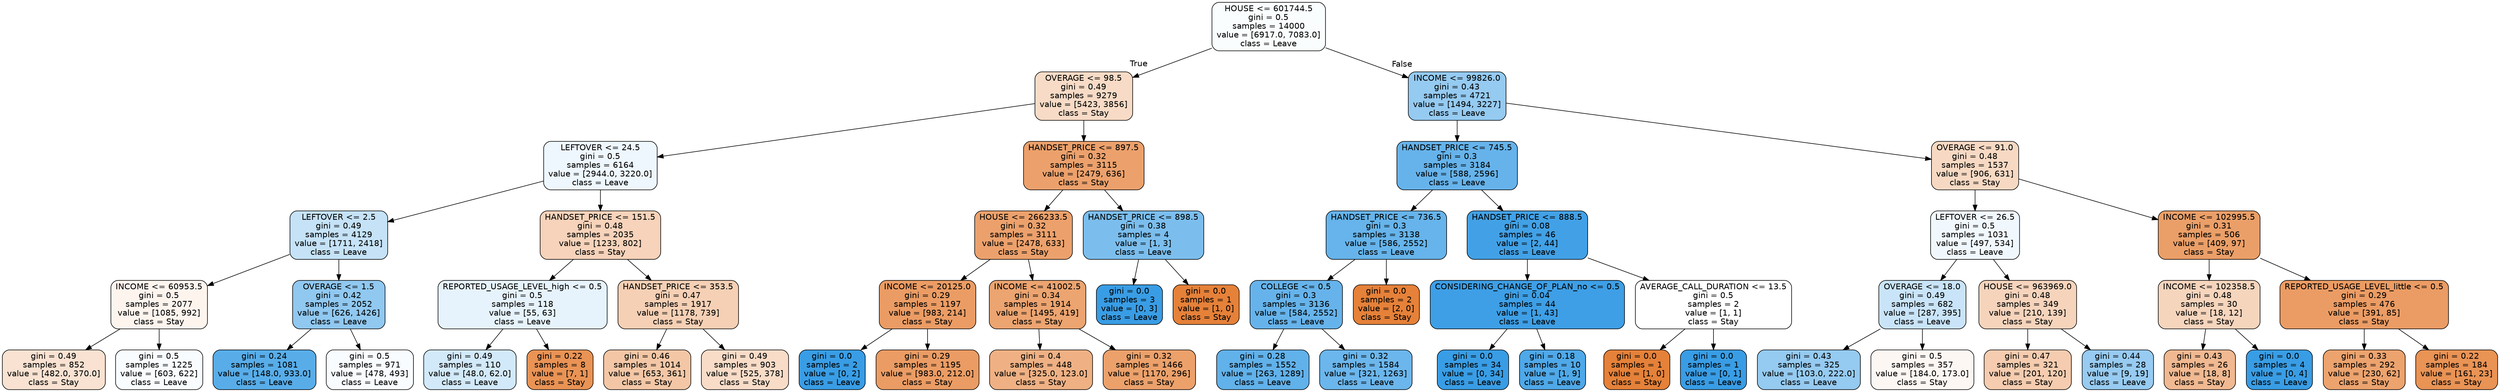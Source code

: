 digraph Tree {
node [shape=box, style="filled, rounded", color="black", fontname="helvetica"] ;
edge [fontname="helvetica"] ;
0 [label="HOUSE <= 601744.5\ngini = 0.5\nsamples = 14000\nvalue = [6917.0, 7083.0]\nclass = Leave", fillcolor="#fafdfe"] ;
1 [label="OVERAGE <= 98.5\ngini = 0.49\nsamples = 9279\nvalue = [5423, 3856]\nclass = Stay", fillcolor="#f7dbc6"] ;
0 -> 1 [labeldistance=2.5, labelangle=45, headlabel="True"] ;
2 [label="LEFTOVER <= 24.5\ngini = 0.5\nsamples = 6164\nvalue = [2944.0, 3220.0]\nclass = Leave", fillcolor="#eef7fd"] ;
1 -> 2 ;
3 [label="LEFTOVER <= 2.5\ngini = 0.49\nsamples = 4129\nvalue = [1711, 2418]\nclass = Leave", fillcolor="#c5e2f7"] ;
2 -> 3 ;
4 [label="INCOME <= 60953.5\ngini = 0.5\nsamples = 2077\nvalue = [1085, 992]\nclass = Stay", fillcolor="#fdf4ee"] ;
3 -> 4 ;
5 [label="gini = 0.49\nsamples = 852\nvalue = [482.0, 370.0]\nclass = Stay", fillcolor="#f9e2d1"] ;
4 -> 5 ;
6 [label="gini = 0.5\nsamples = 1225\nvalue = [603, 622]\nclass = Leave", fillcolor="#f9fcfe"] ;
4 -> 6 ;
7 [label="OVERAGE <= 1.5\ngini = 0.42\nsamples = 2052\nvalue = [626, 1426]\nclass = Leave", fillcolor="#90c8f0"] ;
3 -> 7 ;
8 [label="gini = 0.24\nsamples = 1081\nvalue = [148.0, 933.0]\nclass = Leave", fillcolor="#58ade9"] ;
7 -> 8 ;
9 [label="gini = 0.5\nsamples = 971\nvalue = [478, 493]\nclass = Leave", fillcolor="#f9fcfe"] ;
7 -> 9 ;
10 [label="HANDSET_PRICE <= 151.5\ngini = 0.48\nsamples = 2035\nvalue = [1233, 802]\nclass = Stay", fillcolor="#f6d3ba"] ;
2 -> 10 ;
11 [label="REPORTED_USAGE_LEVEL_high <= 0.5\ngini = 0.5\nsamples = 118\nvalue = [55, 63]\nclass = Leave", fillcolor="#e6f3fc"] ;
10 -> 11 ;
12 [label="gini = 0.49\nsamples = 110\nvalue = [48.0, 62.0]\nclass = Leave", fillcolor="#d2e9f9"] ;
11 -> 12 ;
13 [label="gini = 0.22\nsamples = 8\nvalue = [7, 1]\nclass = Stay", fillcolor="#e99355"] ;
11 -> 13 ;
14 [label="HANDSET_PRICE <= 353.5\ngini = 0.47\nsamples = 1917\nvalue = [1178, 739]\nclass = Stay", fillcolor="#f5d0b5"] ;
10 -> 14 ;
15 [label="gini = 0.46\nsamples = 1014\nvalue = [653, 361]\nclass = Stay", fillcolor="#f3c7a6"] ;
14 -> 15 ;
16 [label="gini = 0.49\nsamples = 903\nvalue = [525, 378]\nclass = Stay", fillcolor="#f8dcc8"] ;
14 -> 16 ;
17 [label="HANDSET_PRICE <= 897.5\ngini = 0.32\nsamples = 3115\nvalue = [2479, 636]\nclass = Stay", fillcolor="#eca16c"] ;
1 -> 17 ;
18 [label="HOUSE <= 266233.5\ngini = 0.32\nsamples = 3111\nvalue = [2478, 633]\nclass = Stay", fillcolor="#eca16c"] ;
17 -> 18 ;
19 [label="INCOME <= 20125.0\ngini = 0.29\nsamples = 1197\nvalue = [983, 214]\nclass = Stay", fillcolor="#eb9c64"] ;
18 -> 19 ;
20 [label="gini = 0.0\nsamples = 2\nvalue = [0, 2]\nclass = Leave", fillcolor="#399de5"] ;
19 -> 20 ;
21 [label="gini = 0.29\nsamples = 1195\nvalue = [983.0, 212.0]\nclass = Stay", fillcolor="#eb9c64"] ;
19 -> 21 ;
22 [label="INCOME <= 41002.5\ngini = 0.34\nsamples = 1914\nvalue = [1495, 419]\nclass = Stay", fillcolor="#eca470"] ;
18 -> 22 ;
23 [label="gini = 0.4\nsamples = 448\nvalue = [325.0, 123.0]\nclass = Stay", fillcolor="#efb184"] ;
22 -> 23 ;
24 [label="gini = 0.32\nsamples = 1466\nvalue = [1170, 296]\nclass = Stay", fillcolor="#eca16b"] ;
22 -> 24 ;
25 [label="HANDSET_PRICE <= 898.5\ngini = 0.38\nsamples = 4\nvalue = [1, 3]\nclass = Leave", fillcolor="#7bbeee"] ;
17 -> 25 ;
26 [label="gini = 0.0\nsamples = 3\nvalue = [0, 3]\nclass = Leave", fillcolor="#399de5"] ;
25 -> 26 ;
27 [label="gini = 0.0\nsamples = 1\nvalue = [1, 0]\nclass = Stay", fillcolor="#e58139"] ;
25 -> 27 ;
28 [label="INCOME <= 99826.0\ngini = 0.43\nsamples = 4721\nvalue = [1494, 3227]\nclass = Leave", fillcolor="#95caf1"] ;
0 -> 28 [labeldistance=2.5, labelangle=-45, headlabel="False"] ;
29 [label="HANDSET_PRICE <= 745.5\ngini = 0.3\nsamples = 3184\nvalue = [588, 2596]\nclass = Leave", fillcolor="#66b3eb"] ;
28 -> 29 ;
30 [label="HANDSET_PRICE <= 736.5\ngini = 0.3\nsamples = 3138\nvalue = [586, 2552]\nclass = Leave", fillcolor="#66b4eb"] ;
29 -> 30 ;
31 [label="COLLEGE <= 0.5\ngini = 0.3\nsamples = 3136\nvalue = [584, 2552]\nclass = Leave", fillcolor="#66b3eb"] ;
30 -> 31 ;
32 [label="gini = 0.28\nsamples = 1552\nvalue = [263, 1289]\nclass = Leave", fillcolor="#61b1ea"] ;
31 -> 32 ;
33 [label="gini = 0.32\nsamples = 1584\nvalue = [321, 1263]\nclass = Leave", fillcolor="#6bb6ec"] ;
31 -> 33 ;
34 [label="gini = 0.0\nsamples = 2\nvalue = [2, 0]\nclass = Stay", fillcolor="#e58139"] ;
30 -> 34 ;
35 [label="HANDSET_PRICE <= 888.5\ngini = 0.08\nsamples = 46\nvalue = [2, 44]\nclass = Leave", fillcolor="#42a1e6"] ;
29 -> 35 ;
36 [label="CONSIDERING_CHANGE_OF_PLAN_no <= 0.5\ngini = 0.04\nsamples = 44\nvalue = [1, 43]\nclass = Leave", fillcolor="#3e9fe6"] ;
35 -> 36 ;
37 [label="gini = 0.0\nsamples = 34\nvalue = [0, 34]\nclass = Leave", fillcolor="#399de5"] ;
36 -> 37 ;
38 [label="gini = 0.18\nsamples = 10\nvalue = [1, 9]\nclass = Leave", fillcolor="#4fa8e8"] ;
36 -> 38 ;
39 [label="AVERAGE_CALL_DURATION <= 13.5\ngini = 0.5\nsamples = 2\nvalue = [1, 1]\nclass = Stay", fillcolor="#ffffff"] ;
35 -> 39 ;
40 [label="gini = 0.0\nsamples = 1\nvalue = [1, 0]\nclass = Stay", fillcolor="#e58139"] ;
39 -> 40 ;
41 [label="gini = 0.0\nsamples = 1\nvalue = [0, 1]\nclass = Leave", fillcolor="#399de5"] ;
39 -> 41 ;
42 [label="OVERAGE <= 91.0\ngini = 0.48\nsamples = 1537\nvalue = [906, 631]\nclass = Stay", fillcolor="#f7d9c3"] ;
28 -> 42 ;
43 [label="LEFTOVER <= 26.5\ngini = 0.5\nsamples = 1031\nvalue = [497, 534]\nclass = Leave", fillcolor="#f1f8fd"] ;
42 -> 43 ;
44 [label="OVERAGE <= 18.0\ngini = 0.49\nsamples = 682\nvalue = [287, 395]\nclass = Leave", fillcolor="#c9e4f8"] ;
43 -> 44 ;
45 [label="gini = 0.43\nsamples = 325\nvalue = [103.0, 222.0]\nclass = Leave", fillcolor="#95caf1"] ;
44 -> 45 ;
46 [label="gini = 0.5\nsamples = 357\nvalue = [184.0, 173.0]\nclass = Stay", fillcolor="#fdf7f3"] ;
44 -> 46 ;
47 [label="HOUSE <= 963969.0\ngini = 0.48\nsamples = 349\nvalue = [210, 139]\nclass = Stay", fillcolor="#f6d4bc"] ;
43 -> 47 ;
48 [label="gini = 0.47\nsamples = 321\nvalue = [201, 120]\nclass = Stay", fillcolor="#f5ccaf"] ;
47 -> 48 ;
49 [label="gini = 0.44\nsamples = 28\nvalue = [9, 19]\nclass = Leave", fillcolor="#97cbf1"] ;
47 -> 49 ;
50 [label="INCOME <= 102995.5\ngini = 0.31\nsamples = 506\nvalue = [409, 97]\nclass = Stay", fillcolor="#eb9f68"] ;
42 -> 50 ;
51 [label="INCOME <= 102358.5\ngini = 0.48\nsamples = 30\nvalue = [18, 12]\nclass = Stay", fillcolor="#f6d5bd"] ;
50 -> 51 ;
52 [label="gini = 0.43\nsamples = 26\nvalue = [18, 8]\nclass = Stay", fillcolor="#f1b991"] ;
51 -> 52 ;
53 [label="gini = 0.0\nsamples = 4\nvalue = [0, 4]\nclass = Leave", fillcolor="#399de5"] ;
51 -> 53 ;
54 [label="REPORTED_USAGE_LEVEL_little <= 0.5\ngini = 0.29\nsamples = 476\nvalue = [391, 85]\nclass = Stay", fillcolor="#eb9c64"] ;
50 -> 54 ;
55 [label="gini = 0.33\nsamples = 292\nvalue = [230, 62]\nclass = Stay", fillcolor="#eca36e"] ;
54 -> 55 ;
56 [label="gini = 0.22\nsamples = 184\nvalue = [161, 23]\nclass = Stay", fillcolor="#e99355"] ;
54 -> 56 ;
}